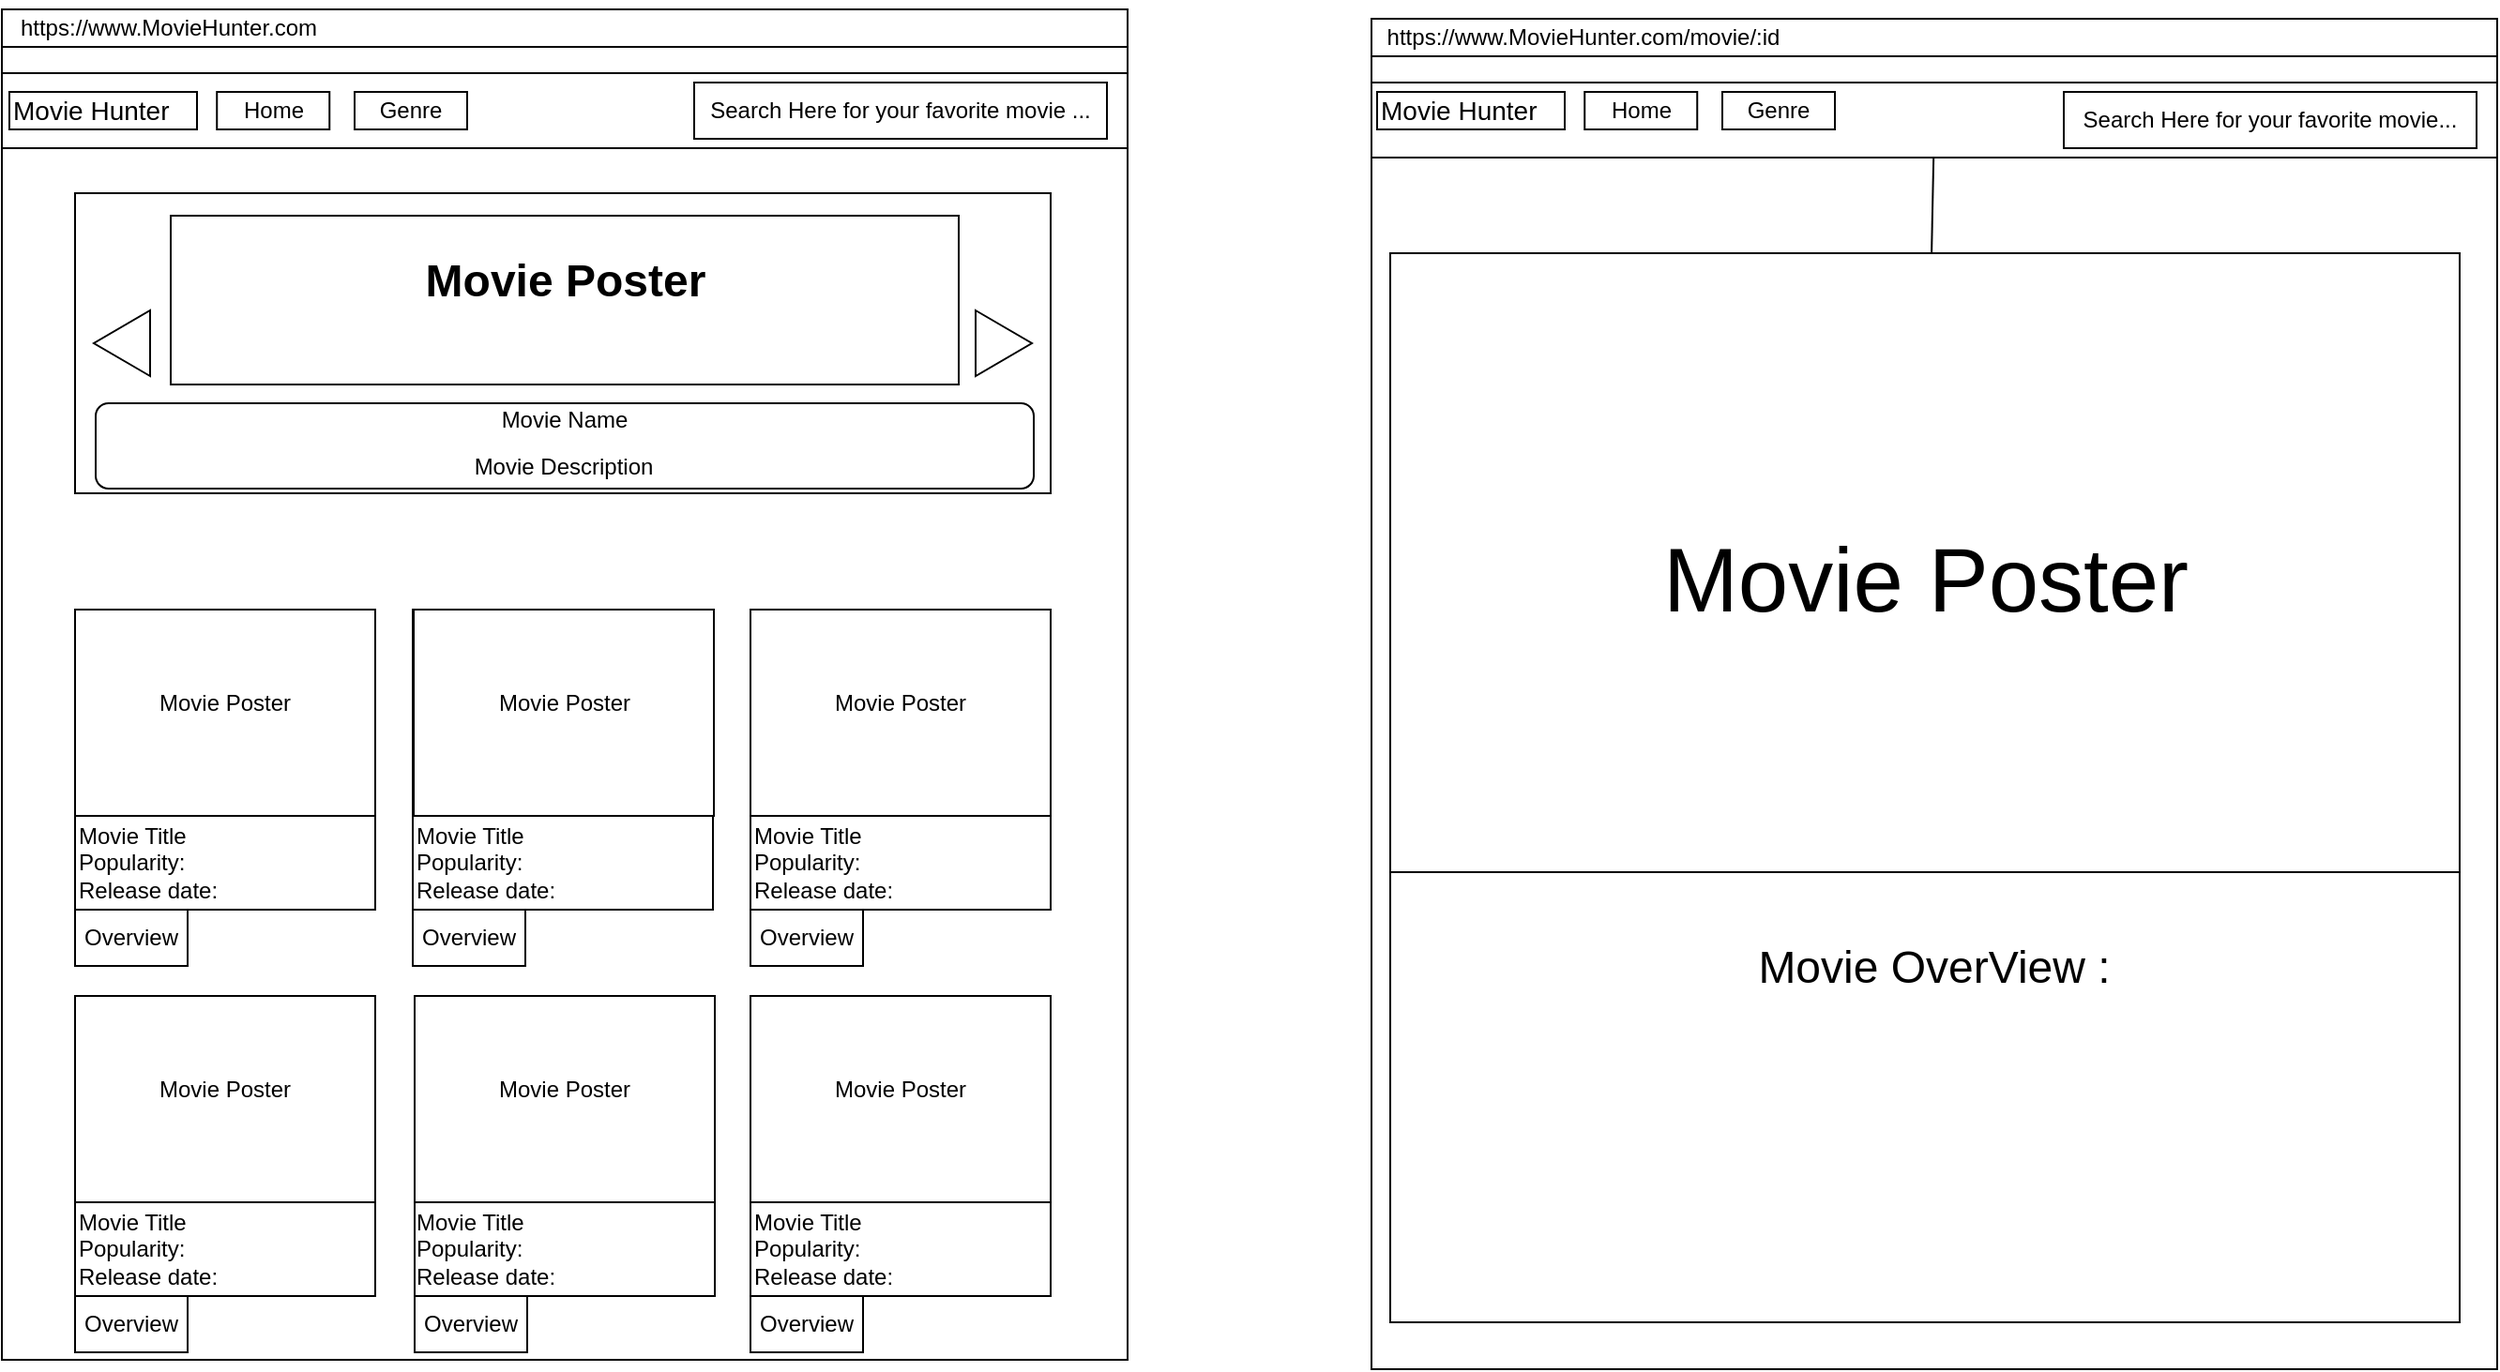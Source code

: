 <mxfile>
    <diagram id="zWAgY4iVAOwbT4iu6s4q" name="Page-1">
        <mxGraphModel dx="819" dy="1514" grid="1" gridSize="10" guides="1" tooltips="1" connect="1" arrows="1" fold="1" page="1" pageScale="1" pageWidth="850" pageHeight="1100" math="0" shadow="0">
            <root>
                <mxCell id="0"/>
                <mxCell id="1" parent="0"/>
                <mxCell id="32" value="" style="rounded=0;whiteSpace=wrap;html=1;" vertex="1" parent="1">
                    <mxGeometry width="600" height="720" as="geometry"/>
                </mxCell>
                <mxCell id="2" value="" style="whiteSpace=wrap;html=1;" parent="1" vertex="1">
                    <mxGeometry y="34" width="600" height="40" as="geometry"/>
                </mxCell>
                <mxCell id="5" value="&lt;font style=&quot;font-size: 14px;&quot;&gt;Movie Hunter&lt;/font&gt;" style="whiteSpace=wrap;html=1;align=left;" parent="1" vertex="1">
                    <mxGeometry x="4" y="44" width="100" height="20" as="geometry"/>
                </mxCell>
                <mxCell id="6" value="Search Here for your favorite movie ..." style="whiteSpace=wrap;html=1;" parent="1" vertex="1">
                    <mxGeometry x="369" y="39" width="220" height="30" as="geometry"/>
                </mxCell>
                <mxCell id="7" value="" style="whiteSpace=wrap;html=1;" parent="1" vertex="1">
                    <mxGeometry x="39" y="98" width="520" height="160" as="geometry"/>
                </mxCell>
                <mxCell id="10" value="" style="triangle;whiteSpace=wrap;html=1;" parent="1" vertex="1">
                    <mxGeometry x="519" y="160.5" width="30" height="35" as="geometry"/>
                </mxCell>
                <mxCell id="13" value="" style="triangle;whiteSpace=wrap;html=1;rotation=-180;" parent="1" vertex="1">
                    <mxGeometry x="49" y="160.5" width="30" height="35" as="geometry"/>
                </mxCell>
                <mxCell id="16" value="Home" style="whiteSpace=wrap;html=1;" parent="1" vertex="1">
                    <mxGeometry x="114.62" y="44" width="60" height="20" as="geometry"/>
                </mxCell>
                <mxCell id="17" value="Genre" style="whiteSpace=wrap;html=1;" parent="1" vertex="1">
                    <mxGeometry x="188" y="44" width="60" height="20" as="geometry"/>
                </mxCell>
                <mxCell id="18" value="" style="whiteSpace=wrap;html=1;aspect=fixed;" parent="1" vertex="1">
                    <mxGeometry x="39" y="320" width="160" height="160" as="geometry"/>
                </mxCell>
                <mxCell id="19" value="" style="whiteSpace=wrap;html=1;aspect=fixed;" parent="1" vertex="1">
                    <mxGeometry x="219" y="320" width="160" height="160" as="geometry"/>
                </mxCell>
                <mxCell id="20" value="" style="whiteSpace=wrap;html=1;aspect=fixed;" parent="1" vertex="1">
                    <mxGeometry x="399" y="320" width="160" height="160" as="geometry"/>
                </mxCell>
                <mxCell id="21" value="" style="whiteSpace=wrap;html=1;aspect=fixed;" parent="1" vertex="1">
                    <mxGeometry x="219" y="320" width="160" height="160" as="geometry"/>
                </mxCell>
                <mxCell id="22" value="" style="whiteSpace=wrap;html=1;aspect=fixed;" vertex="1" parent="1">
                    <mxGeometry x="399" y="320" width="160" height="160" as="geometry"/>
                </mxCell>
                <mxCell id="33" value="" style="rounded=0;whiteSpace=wrap;html=1;" vertex="1" parent="1">
                    <mxGeometry width="600" height="20" as="geometry"/>
                </mxCell>
                <mxCell id="34" value="https://www.MovieHunter.com" style="text;html=1;strokeColor=none;fillColor=none;align=center;verticalAlign=middle;whiteSpace=wrap;rounded=0;" vertex="1" parent="1">
                    <mxGeometry x="59" y="-5" width="60" height="30" as="geometry"/>
                </mxCell>
                <mxCell id="35" value="" style="rounded=1;whiteSpace=wrap;html=1;" vertex="1" parent="1">
                    <mxGeometry x="50" y="210" width="500" height="45.5" as="geometry"/>
                </mxCell>
                <mxCell id="36" value="Movie Name" style="text;html=1;strokeColor=none;fillColor=none;align=center;verticalAlign=middle;whiteSpace=wrap;rounded=0;" vertex="1" parent="1">
                    <mxGeometry x="230" y="204" width="140" height="30" as="geometry"/>
                </mxCell>
                <mxCell id="37" value="Movie Description" style="text;html=1;strokeColor=none;fillColor=none;align=center;verticalAlign=middle;whiteSpace=wrap;rounded=0;" vertex="1" parent="1">
                    <mxGeometry x="50" y="228.75" width="499" height="30" as="geometry"/>
                </mxCell>
                <mxCell id="39" value="" style="rounded=0;whiteSpace=wrap;html=1;" vertex="1" parent="1">
                    <mxGeometry x="39" y="320" width="160" height="110" as="geometry"/>
                </mxCell>
                <mxCell id="41" value="Movie Poster" style="text;html=1;strokeColor=none;fillColor=none;align=center;verticalAlign=middle;whiteSpace=wrap;rounded=0;" vertex="1" parent="1">
                    <mxGeometry x="39" y="320" width="160" height="100" as="geometry"/>
                </mxCell>
                <mxCell id="51" value="" style="rounded=0;whiteSpace=wrap;html=1;" vertex="1" parent="1">
                    <mxGeometry x="219.5" y="320" width="160" height="110" as="geometry"/>
                </mxCell>
                <mxCell id="52" value="Movie Poster" style="text;html=1;strokeColor=none;fillColor=none;align=center;verticalAlign=middle;whiteSpace=wrap;rounded=0;" vertex="1" parent="1">
                    <mxGeometry x="219.5" y="320" width="160" height="100" as="geometry"/>
                </mxCell>
                <mxCell id="53" value="" style="rounded=0;whiteSpace=wrap;html=1;" vertex="1" parent="1">
                    <mxGeometry x="399" y="320" width="160" height="110" as="geometry"/>
                </mxCell>
                <mxCell id="54" value="Movie Poster" style="text;html=1;strokeColor=none;fillColor=none;align=center;verticalAlign=middle;whiteSpace=wrap;rounded=0;" vertex="1" parent="1">
                    <mxGeometry x="399" y="320" width="160" height="100" as="geometry"/>
                </mxCell>
                <mxCell id="80" value="" style="whiteSpace=wrap;html=1;aspect=fixed;" vertex="1" parent="1">
                    <mxGeometry x="39" y="320" width="160" height="160" as="geometry"/>
                </mxCell>
                <mxCell id="81" value="" style="rounded=0;whiteSpace=wrap;html=1;" vertex="1" parent="1">
                    <mxGeometry x="39" y="320" width="160" height="110" as="geometry"/>
                </mxCell>
                <mxCell id="82" value="Movie Poster" style="text;html=1;strokeColor=none;fillColor=none;align=center;verticalAlign=middle;whiteSpace=wrap;rounded=0;" vertex="1" parent="1">
                    <mxGeometry x="39" y="320" width="160" height="100" as="geometry"/>
                </mxCell>
                <mxCell id="92" value="" style="whiteSpace=wrap;html=1;aspect=fixed;" vertex="1" parent="1">
                    <mxGeometry x="39" y="526" width="160" height="160" as="geometry"/>
                </mxCell>
                <mxCell id="93" value="" style="rounded=0;whiteSpace=wrap;html=1;" vertex="1" parent="1">
                    <mxGeometry x="39" y="526" width="160" height="110" as="geometry"/>
                </mxCell>
                <mxCell id="94" value="Movie Poster" style="text;html=1;strokeColor=none;fillColor=none;align=center;verticalAlign=middle;whiteSpace=wrap;rounded=0;" vertex="1" parent="1">
                    <mxGeometry x="39" y="526" width="160" height="100" as="geometry"/>
                </mxCell>
                <mxCell id="95" value="" style="whiteSpace=wrap;html=1;aspect=fixed;" vertex="1" parent="1">
                    <mxGeometry x="220" y="526" width="160" height="160" as="geometry"/>
                </mxCell>
                <mxCell id="96" value="" style="rounded=0;whiteSpace=wrap;html=1;" vertex="1" parent="1">
                    <mxGeometry x="220" y="526" width="160" height="110" as="geometry"/>
                </mxCell>
                <mxCell id="97" value="Movie Poster" style="text;html=1;strokeColor=none;fillColor=none;align=center;verticalAlign=middle;whiteSpace=wrap;rounded=0;" vertex="1" parent="1">
                    <mxGeometry x="220" y="526" width="160" height="100" as="geometry"/>
                </mxCell>
                <mxCell id="104" value="" style="whiteSpace=wrap;html=1;aspect=fixed;" vertex="1" parent="1">
                    <mxGeometry x="399" y="526" width="160" height="160" as="geometry"/>
                </mxCell>
                <mxCell id="105" value="" style="rounded=0;whiteSpace=wrap;html=1;" vertex="1" parent="1">
                    <mxGeometry x="399" y="526" width="160" height="110" as="geometry"/>
                </mxCell>
                <mxCell id="106" value="Movie Poster" style="text;html=1;strokeColor=none;fillColor=none;align=center;verticalAlign=middle;whiteSpace=wrap;rounded=0;" vertex="1" parent="1">
                    <mxGeometry x="399" y="526" width="160" height="100" as="geometry"/>
                </mxCell>
                <mxCell id="107" value="Movie Title&lt;br&gt;Popularity:&amp;nbsp;&lt;br&gt;Release date:" style="text;html=1;strokeColor=none;fillColor=none;align=left;verticalAlign=middle;whiteSpace=wrap;rounded=0;" vertex="1" parent="1">
                    <mxGeometry x="39" y="440" width="141" height="30" as="geometry"/>
                </mxCell>
                <mxCell id="110" value="Movie Title&lt;br&gt;Popularity:&amp;nbsp;&lt;br&gt;Release date:" style="text;html=1;strokeColor=none;fillColor=none;align=left;verticalAlign=middle;whiteSpace=wrap;rounded=0;" vertex="1" parent="1">
                    <mxGeometry x="219" y="440" width="141" height="30" as="geometry"/>
                </mxCell>
                <mxCell id="111" value="Movie Title&lt;br&gt;Popularity:&amp;nbsp;&lt;br&gt;Release date:" style="text;html=1;strokeColor=none;fillColor=none;align=left;verticalAlign=middle;whiteSpace=wrap;rounded=0;" vertex="1" parent="1">
                    <mxGeometry x="399" y="440" width="141" height="30" as="geometry"/>
                </mxCell>
                <mxCell id="112" value="Movie Title&lt;br&gt;Popularity:&amp;nbsp;&lt;br&gt;Release date:" style="text;html=1;strokeColor=none;fillColor=none;align=left;verticalAlign=middle;whiteSpace=wrap;rounded=0;" vertex="1" parent="1">
                    <mxGeometry x="39" y="646" width="141" height="30" as="geometry"/>
                </mxCell>
                <mxCell id="113" value="Movie Title&lt;br&gt;Popularity:&amp;nbsp;&lt;br&gt;Release date:" style="text;html=1;strokeColor=none;fillColor=none;align=left;verticalAlign=middle;whiteSpace=wrap;rounded=0;" vertex="1" parent="1">
                    <mxGeometry x="219" y="646" width="141" height="30" as="geometry"/>
                </mxCell>
                <mxCell id="114" value="Movie Title&lt;br&gt;Popularity:&amp;nbsp;&lt;br&gt;Release date:" style="text;html=1;strokeColor=none;fillColor=none;align=left;verticalAlign=middle;whiteSpace=wrap;rounded=0;" vertex="1" parent="1">
                    <mxGeometry x="399" y="646" width="141" height="30" as="geometry"/>
                </mxCell>
                <mxCell id="115" value="Overview" style="rounded=0;whiteSpace=wrap;html=1;" vertex="1" parent="1">
                    <mxGeometry x="39" y="686" width="60" height="30" as="geometry"/>
                </mxCell>
                <mxCell id="116" value="Overview" style="rounded=0;whiteSpace=wrap;html=1;" vertex="1" parent="1">
                    <mxGeometry x="39" y="480" width="60" height="30" as="geometry"/>
                </mxCell>
                <mxCell id="117" value="Overview" style="rounded=0;whiteSpace=wrap;html=1;" vertex="1" parent="1">
                    <mxGeometry x="220" y="686" width="60" height="30" as="geometry"/>
                </mxCell>
                <mxCell id="118" value="Overview" style="rounded=0;whiteSpace=wrap;html=1;" vertex="1" parent="1">
                    <mxGeometry x="399" y="686" width="60" height="30" as="geometry"/>
                </mxCell>
                <mxCell id="119" value="Overview" style="rounded=0;whiteSpace=wrap;html=1;" vertex="1" parent="1">
                    <mxGeometry x="219" y="480" width="60" height="30" as="geometry"/>
                </mxCell>
                <mxCell id="120" value="Overview" style="rounded=0;whiteSpace=wrap;html=1;" vertex="1" parent="1">
                    <mxGeometry x="399" y="480" width="60" height="30" as="geometry"/>
                </mxCell>
                <mxCell id="121" value="" style="rounded=0;whiteSpace=wrap;html=1;" vertex="1" parent="1">
                    <mxGeometry x="730" y="5" width="600" height="720" as="geometry"/>
                </mxCell>
                <mxCell id="173" value="" style="edgeStyle=none;html=1;fontSize=48;" edge="1" parent="1" source="122" target="145">
                    <mxGeometry relative="1" as="geometry"/>
                </mxCell>
                <mxCell id="122" value="" style="whiteSpace=wrap;html=1;" vertex="1" parent="1">
                    <mxGeometry x="730" y="39" width="600" height="40" as="geometry"/>
                </mxCell>
                <mxCell id="124" value="Search Here for your favorite movie..." style="whiteSpace=wrap;html=1;" vertex="1" parent="1">
                    <mxGeometry x="1099" y="44" width="220" height="30" as="geometry"/>
                </mxCell>
                <mxCell id="132" value="" style="whiteSpace=wrap;html=1;aspect=fixed;" vertex="1" parent="1">
                    <mxGeometry x="740" y="130" width="570" height="570" as="geometry"/>
                </mxCell>
                <mxCell id="135" value="" style="rounded=0;whiteSpace=wrap;html=1;" vertex="1" parent="1">
                    <mxGeometry x="730" y="5" width="600" height="20" as="geometry"/>
                </mxCell>
                <mxCell id="136" value="https://www.MovieHunter.com/movie/:id" style="text;html=1;strokeColor=none;fillColor=none;align=center;verticalAlign=middle;whiteSpace=wrap;rounded=0;" vertex="1" parent="1">
                    <mxGeometry x="813" width="60" height="30" as="geometry"/>
                </mxCell>
                <mxCell id="144" value="" style="rounded=0;whiteSpace=wrap;html=1;" vertex="1" parent="1">
                    <mxGeometry x="740" y="130" width="570" height="330" as="geometry"/>
                </mxCell>
                <mxCell id="145" value="&lt;font style=&quot;font-size: 48px;&quot;&gt;Movie Poster&lt;/font&gt;" style="text;html=1;strokeColor=none;fillColor=none;align=center;verticalAlign=middle;whiteSpace=wrap;rounded=0;" vertex="1" parent="1">
                    <mxGeometry x="867.5" y="195.5" width="315" height="216.25" as="geometry"/>
                </mxCell>
                <mxCell id="170" value="" style="rounded=0;whiteSpace=wrap;html=1;" vertex="1" parent="1">
                    <mxGeometry x="90" y="110" width="420" height="90" as="geometry"/>
                </mxCell>
                <mxCell id="171" value="&lt;b&gt;&lt;font style=&quot;font-size: 24px;&quot;&gt;Movie Poster&lt;/font&gt;&lt;/b&gt;" style="text;html=1;strokeColor=none;fillColor=none;align=center;verticalAlign=middle;whiteSpace=wrap;rounded=0;" vertex="1" parent="1">
                    <mxGeometry x="164.5" y="120" width="271" height="50" as="geometry"/>
                </mxCell>
                <mxCell id="172" value="Movie OverView :" style="text;strokeColor=none;align=center;fillColor=none;html=1;verticalAlign=middle;whiteSpace=wrap;rounded=0;fontSize=24;" vertex="1" parent="1">
                    <mxGeometry x="805" y="496" width="450" height="30" as="geometry"/>
                </mxCell>
                <mxCell id="174" value="&lt;font style=&quot;font-size: 14px;&quot;&gt;Movie Hunter&lt;/font&gt;" style="whiteSpace=wrap;html=1;align=left;" vertex="1" parent="1">
                    <mxGeometry x="733" y="44" width="100" height="20" as="geometry"/>
                </mxCell>
                <mxCell id="175" value="Home" style="whiteSpace=wrap;html=1;" vertex="1" parent="1">
                    <mxGeometry x="843.62" y="44" width="60" height="20" as="geometry"/>
                </mxCell>
                <mxCell id="176" value="Genre" style="whiteSpace=wrap;html=1;" vertex="1" parent="1">
                    <mxGeometry x="917" y="44" width="60" height="20" as="geometry"/>
                </mxCell>
            </root>
        </mxGraphModel>
    </diagram>
=======
<mxfile host="65bd71144e">
    <diagram id="zWAgY4iVAOwbT4iu6s4q" name="Page-1">
        <mxGraphModel dx="819" dy="1514" grid="1" gridSize="10" guides="1" tooltips="1" connect="1" arrows="1" fold="1" page="1" pageScale="1" pageWidth="850" pageHeight="1100" math="0" shadow="0">
            <root>
                <mxCell id="0"/>
                <mxCell id="1" parent="0"/>
                <mxCell id="32" value="" style="rounded=0;whiteSpace=wrap;html=1;" vertex="1" parent="1">
                    <mxGeometry width="600" height="720" as="geometry"/>
                </mxCell>
                <mxCell id="2" value="" style="whiteSpace=wrap;html=1;" parent="1" vertex="1">
                    <mxGeometry y="34" width="600" height="40" as="geometry"/>
                </mxCell>
                <mxCell id="5" value="&lt;font style=&quot;font-size: 14px;&quot;&gt;Movie Hunter&lt;/font&gt;" style="whiteSpace=wrap;html=1;align=left;" parent="1" vertex="1">
                    <mxGeometry x="4" y="44" width="100" height="20" as="geometry"/>
                </mxCell>
                <mxCell id="6" value="Search Here for your favorite movie ..." style="whiteSpace=wrap;html=1;" parent="1" vertex="1">
                    <mxGeometry x="369" y="39" width="220" height="30" as="geometry"/>
                </mxCell>
                <mxCell id="7" value="" style="whiteSpace=wrap;html=1;" parent="1" vertex="1">
                    <mxGeometry x="39" y="98" width="520" height="160" as="geometry"/>
                </mxCell>
                <mxCell id="10" value="" style="triangle;whiteSpace=wrap;html=1;" parent="1" vertex="1">
                    <mxGeometry x="519" y="160.5" width="30" height="35" as="geometry"/>
                </mxCell>
                <mxCell id="13" value="" style="triangle;whiteSpace=wrap;html=1;rotation=-180;" parent="1" vertex="1">
                    <mxGeometry x="49" y="160.5" width="30" height="35" as="geometry"/>
                </mxCell>
                <mxCell id="16" value="Home" style="whiteSpace=wrap;html=1;" parent="1" vertex="1">
                    <mxGeometry x="114.62" y="44" width="60" height="20" as="geometry"/>
                </mxCell>
                <mxCell id="17" value="Genre" style="whiteSpace=wrap;html=1;" parent="1" vertex="1">
                    <mxGeometry x="188" y="44" width="60" height="20" as="geometry"/>
                </mxCell>
                <mxCell id="18" value="" style="whiteSpace=wrap;html=1;aspect=fixed;" parent="1" vertex="1">
                    <mxGeometry x="39" y="320" width="160" height="160" as="geometry"/>
                </mxCell>
                <mxCell id="19" value="" style="whiteSpace=wrap;html=1;aspect=fixed;" parent="1" vertex="1">
                    <mxGeometry x="219" y="320" width="160" height="160" as="geometry"/>
                </mxCell>
                <mxCell id="20" value="" style="whiteSpace=wrap;html=1;aspect=fixed;" parent="1" vertex="1">
                    <mxGeometry x="399" y="320" width="160" height="160" as="geometry"/>
                </mxCell>
                <mxCell id="21" value="" style="whiteSpace=wrap;html=1;aspect=fixed;" parent="1" vertex="1">
                    <mxGeometry x="219" y="320" width="160" height="160" as="geometry"/>
                </mxCell>
                <mxCell id="22" value="" style="whiteSpace=wrap;html=1;aspect=fixed;" vertex="1" parent="1">
                    <mxGeometry x="399" y="320" width="160" height="160" as="geometry"/>
                </mxCell>
                <mxCell id="33" value="" style="rounded=0;whiteSpace=wrap;html=1;" vertex="1" parent="1">
                    <mxGeometry width="600" height="20" as="geometry"/>
                </mxCell>
                <mxCell id="34" value="https://www.MovieHunter.com" style="text;html=1;strokeColor=none;fillColor=none;align=center;verticalAlign=middle;whiteSpace=wrap;rounded=0;" vertex="1" parent="1">
                    <mxGeometry x="59" y="-5" width="60" height="30" as="geometry"/>
                </mxCell>
                <mxCell id="35" value="" style="rounded=1;whiteSpace=wrap;html=1;" vertex="1" parent="1">
                    <mxGeometry x="50" y="210" width="500" height="45.5" as="geometry"/>
                </mxCell>
                <mxCell id="36" value="Movie Name" style="text;html=1;strokeColor=none;fillColor=none;align=center;verticalAlign=middle;whiteSpace=wrap;rounded=0;" vertex="1" parent="1">
                    <mxGeometry x="230" y="204" width="140" height="30" as="geometry"/>
                </mxCell>
                <mxCell id="37" value="Movie Description" style="text;html=1;strokeColor=none;fillColor=none;align=center;verticalAlign=middle;whiteSpace=wrap;rounded=0;" vertex="1" parent="1">
                    <mxGeometry x="50" y="228.75" width="499" height="30" as="geometry"/>
                </mxCell>
                <mxCell id="39" value="" style="rounded=0;whiteSpace=wrap;html=1;" vertex="1" parent="1">
                    <mxGeometry x="39" y="320" width="160" height="110" as="geometry"/>
                </mxCell>
                <mxCell id="41" value="Movie Poster" style="text;html=1;strokeColor=none;fillColor=none;align=center;verticalAlign=middle;whiteSpace=wrap;rounded=0;" vertex="1" parent="1">
                    <mxGeometry x="39" y="320" width="160" height="100" as="geometry"/>
                </mxCell>
                <mxCell id="51" value="" style="rounded=0;whiteSpace=wrap;html=1;" vertex="1" parent="1">
                    <mxGeometry x="219.5" y="320" width="160" height="110" as="geometry"/>
                </mxCell>
                <mxCell id="52" value="Movie Poster" style="text;html=1;strokeColor=none;fillColor=none;align=center;verticalAlign=middle;whiteSpace=wrap;rounded=0;" vertex="1" parent="1">
                    <mxGeometry x="219.5" y="320" width="160" height="100" as="geometry"/>
                </mxCell>
                <mxCell id="53" value="" style="rounded=0;whiteSpace=wrap;html=1;" vertex="1" parent="1">
                    <mxGeometry x="399" y="320" width="160" height="110" as="geometry"/>
                </mxCell>
                <mxCell id="54" value="Movie Poster" style="text;html=1;strokeColor=none;fillColor=none;align=center;verticalAlign=middle;whiteSpace=wrap;rounded=0;" vertex="1" parent="1">
                    <mxGeometry x="399" y="320" width="160" height="100" as="geometry"/>
                </mxCell>
                <mxCell id="80" value="" style="whiteSpace=wrap;html=1;aspect=fixed;" vertex="1" parent="1">
                    <mxGeometry x="39" y="320" width="160" height="160" as="geometry"/>
                </mxCell>
                <mxCell id="81" value="" style="rounded=0;whiteSpace=wrap;html=1;" vertex="1" parent="1">
                    <mxGeometry x="39" y="320" width="160" height="110" as="geometry"/>
                </mxCell>
                <mxCell id="82" value="Movie Poster" style="text;html=1;strokeColor=none;fillColor=none;align=center;verticalAlign=middle;whiteSpace=wrap;rounded=0;" vertex="1" parent="1">
                    <mxGeometry x="39" y="320" width="160" height="100" as="geometry"/>
                </mxCell>
                <mxCell id="92" value="" style="whiteSpace=wrap;html=1;aspect=fixed;" vertex="1" parent="1">
                    <mxGeometry x="39" y="526" width="160" height="160" as="geometry"/>
                </mxCell>
                <mxCell id="93" value="" style="rounded=0;whiteSpace=wrap;html=1;" vertex="1" parent="1">
                    <mxGeometry x="39" y="526" width="160" height="110" as="geometry"/>
                </mxCell>
                <mxCell id="94" value="Movie Poster" style="text;html=1;strokeColor=none;fillColor=none;align=center;verticalAlign=middle;whiteSpace=wrap;rounded=0;" vertex="1" parent="1">
                    <mxGeometry x="39" y="526" width="160" height="100" as="geometry"/>
                </mxCell>
                <mxCell id="95" value="" style="whiteSpace=wrap;html=1;aspect=fixed;" vertex="1" parent="1">
                    <mxGeometry x="220" y="526" width="160" height="160" as="geometry"/>
                </mxCell>
                <mxCell id="96" value="" style="rounded=0;whiteSpace=wrap;html=1;" vertex="1" parent="1">
                    <mxGeometry x="220" y="526" width="160" height="110" as="geometry"/>
                </mxCell>
                <mxCell id="97" value="Movie Poster" style="text;html=1;strokeColor=none;fillColor=none;align=center;verticalAlign=middle;whiteSpace=wrap;rounded=0;" vertex="1" parent="1">
                    <mxGeometry x="220" y="526" width="160" height="100" as="geometry"/>
                </mxCell>
                <mxCell id="104" value="" style="whiteSpace=wrap;html=1;aspect=fixed;" vertex="1" parent="1">
                    <mxGeometry x="399" y="526" width="160" height="160" as="geometry"/>
                </mxCell>
                <mxCell id="105" value="" style="rounded=0;whiteSpace=wrap;html=1;" vertex="1" parent="1">
                    <mxGeometry x="399" y="526" width="160" height="110" as="geometry"/>
                </mxCell>
                <mxCell id="106" value="Movie Poster" style="text;html=1;strokeColor=none;fillColor=none;align=center;verticalAlign=middle;whiteSpace=wrap;rounded=0;" vertex="1" parent="1">
                    <mxGeometry x="399" y="526" width="160" height="100" as="geometry"/>
                </mxCell>
                <mxCell id="107" value="Movie Title&lt;br&gt;Popularity:&amp;nbsp;&lt;br&gt;Release date:" style="text;html=1;strokeColor=none;fillColor=none;align=left;verticalAlign=middle;whiteSpace=wrap;rounded=0;" vertex="1" parent="1">
                    <mxGeometry x="39" y="440" width="141" height="30" as="geometry"/>
                </mxCell>
                <mxCell id="110" value="Movie Title&lt;br&gt;Popularity:&amp;nbsp;&lt;br&gt;Release date:" style="text;html=1;strokeColor=none;fillColor=none;align=left;verticalAlign=middle;whiteSpace=wrap;rounded=0;" vertex="1" parent="1">
                    <mxGeometry x="219" y="440" width="141" height="30" as="geometry"/>
                </mxCell>
                <mxCell id="111" value="Movie Title&lt;br&gt;Popularity:&amp;nbsp;&lt;br&gt;Release date:" style="text;html=1;strokeColor=none;fillColor=none;align=left;verticalAlign=middle;whiteSpace=wrap;rounded=0;" vertex="1" parent="1">
                    <mxGeometry x="399" y="440" width="141" height="30" as="geometry"/>
                </mxCell>
                <mxCell id="112" value="Movie Title&lt;br&gt;Popularity:&amp;nbsp;&lt;br&gt;Release date:" style="text;html=1;strokeColor=none;fillColor=none;align=left;verticalAlign=middle;whiteSpace=wrap;rounded=0;" vertex="1" parent="1">
                    <mxGeometry x="39" y="646" width="141" height="30" as="geometry"/>
                </mxCell>
                <mxCell id="113" value="Movie Title&lt;br&gt;Popularity:&amp;nbsp;&lt;br&gt;Release date:" style="text;html=1;strokeColor=none;fillColor=none;align=left;verticalAlign=middle;whiteSpace=wrap;rounded=0;" vertex="1" parent="1">
                    <mxGeometry x="219" y="646" width="141" height="30" as="geometry"/>
                </mxCell>
                <mxCell id="114" value="Movie Title&lt;br&gt;Popularity:&amp;nbsp;&lt;br&gt;Release date:" style="text;html=1;strokeColor=none;fillColor=none;align=left;verticalAlign=middle;whiteSpace=wrap;rounded=0;" vertex="1" parent="1">
                    <mxGeometry x="399" y="646" width="141" height="30" as="geometry"/>
                </mxCell>
                <mxCell id="115" value="Overview" style="rounded=0;whiteSpace=wrap;html=1;" vertex="1" parent="1">
                    <mxGeometry x="39" y="686" width="60" height="30" as="geometry"/>
                </mxCell>
                <mxCell id="116" value="Overview" style="rounded=0;whiteSpace=wrap;html=1;" vertex="1" parent="1">
                    <mxGeometry x="39" y="480" width="60" height="30" as="geometry"/>
                </mxCell>
                <mxCell id="117" value="Overview" style="rounded=0;whiteSpace=wrap;html=1;" vertex="1" parent="1">
                    <mxGeometry x="220" y="686" width="60" height="30" as="geometry"/>
                </mxCell>
                <mxCell id="118" value="Overview" style="rounded=0;whiteSpace=wrap;html=1;" vertex="1" parent="1">
                    <mxGeometry x="399" y="686" width="60" height="30" as="geometry"/>
                </mxCell>
                <mxCell id="119" value="Overview" style="rounded=0;whiteSpace=wrap;html=1;" vertex="1" parent="1">
                    <mxGeometry x="219" y="480" width="60" height="30" as="geometry"/>
                </mxCell>
                <mxCell id="120" value="Overview" style="rounded=0;whiteSpace=wrap;html=1;" vertex="1" parent="1">
                    <mxGeometry x="399" y="480" width="60" height="30" as="geometry"/>
                </mxCell>
                <mxCell id="121" value="" style="rounded=0;whiteSpace=wrap;html=1;" vertex="1" parent="1">
                    <mxGeometry x="730" y="5" width="600" height="720" as="geometry"/>
                </mxCell>
                <mxCell id="173" value="" style="edgeStyle=none;html=1;fontSize=48;" edge="1" parent="1" source="122" target="145">
                    <mxGeometry relative="1" as="geometry"/>
                </mxCell>
                <mxCell id="122" value="" style="whiteSpace=wrap;html=1;" vertex="1" parent="1">
                    <mxGeometry x="730" y="39" width="600" height="40" as="geometry"/>
                </mxCell>
                <mxCell id="124" value="Search Here for your favorite movie..." style="whiteSpace=wrap;html=1;" vertex="1" parent="1">
                    <mxGeometry x="1099" y="44" width="220" height="30" as="geometry"/>
                </mxCell>
                <mxCell id="132" value="" style="whiteSpace=wrap;html=1;aspect=fixed;" vertex="1" parent="1">
                    <mxGeometry x="740" y="130" width="570" height="570" as="geometry"/>
                </mxCell>
                <mxCell id="135" value="" style="rounded=0;whiteSpace=wrap;html=1;" vertex="1" parent="1">
                    <mxGeometry x="730" y="5" width="600" height="20" as="geometry"/>
                </mxCell>
                <mxCell id="136" value="https://www.MovieHunter.com/movie/:id" style="text;html=1;strokeColor=none;fillColor=none;align=center;verticalAlign=middle;whiteSpace=wrap;rounded=0;" vertex="1" parent="1">
                    <mxGeometry x="813" width="60" height="30" as="geometry"/>
                </mxCell>
                <mxCell id="144" value="" style="rounded=0;whiteSpace=wrap;html=1;" vertex="1" parent="1">
                    <mxGeometry x="740" y="130" width="570" height="330" as="geometry"/>
                </mxCell>
                <mxCell id="145" value="&lt;font style=&quot;font-size: 48px;&quot;&gt;Movie Poster&lt;/font&gt;" style="text;html=1;strokeColor=none;fillColor=none;align=center;verticalAlign=middle;whiteSpace=wrap;rounded=0;" vertex="1" parent="1">
                    <mxGeometry x="867.5" y="195.5" width="315" height="216.25" as="geometry"/>
                </mxCell>
                <mxCell id="170" value="" style="rounded=0;whiteSpace=wrap;html=1;" vertex="1" parent="1">
                    <mxGeometry x="90" y="110" width="420" height="90" as="geometry"/>
                </mxCell>
                <mxCell id="171" value="&lt;b&gt;&lt;font style=&quot;font-size: 24px;&quot;&gt;Movie Poster&lt;/font&gt;&lt;/b&gt;" style="text;html=1;strokeColor=none;fillColor=none;align=center;verticalAlign=middle;whiteSpace=wrap;rounded=0;" vertex="1" parent="1">
                    <mxGeometry x="164.5" y="120" width="271" height="50" as="geometry"/>
                </mxCell>
                <mxCell id="172" value="Movie OverView :" style="text;strokeColor=none;align=center;fillColor=none;html=1;verticalAlign=middle;whiteSpace=wrap;rounded=0;fontSize=24;" vertex="1" parent="1">
                    <mxGeometry x="805" y="496" width="450" height="30" as="geometry"/>
                </mxCell>
                <mxCell id="174" value="&lt;font style=&quot;font-size: 14px;&quot;&gt;Movie Hunter&lt;/font&gt;" style="whiteSpace=wrap;html=1;align=left;" vertex="1" parent="1">
                    <mxGeometry x="733" y="44" width="100" height="20" as="geometry"/>
                </mxCell>
                <mxCell id="175" value="Home" style="whiteSpace=wrap;html=1;" vertex="1" parent="1">
                    <mxGeometry x="843.62" y="44" width="60" height="20" as="geometry"/>
                </mxCell>
                <mxCell id="176" value="Genre" style="whiteSpace=wrap;html=1;" vertex="1" parent="1">
                    <mxGeometry x="917" y="44" width="60" height="20" as="geometry"/>
                </mxCell>
            </root>
        </mxGraphModel>
    </diagram>
</mxfile>
